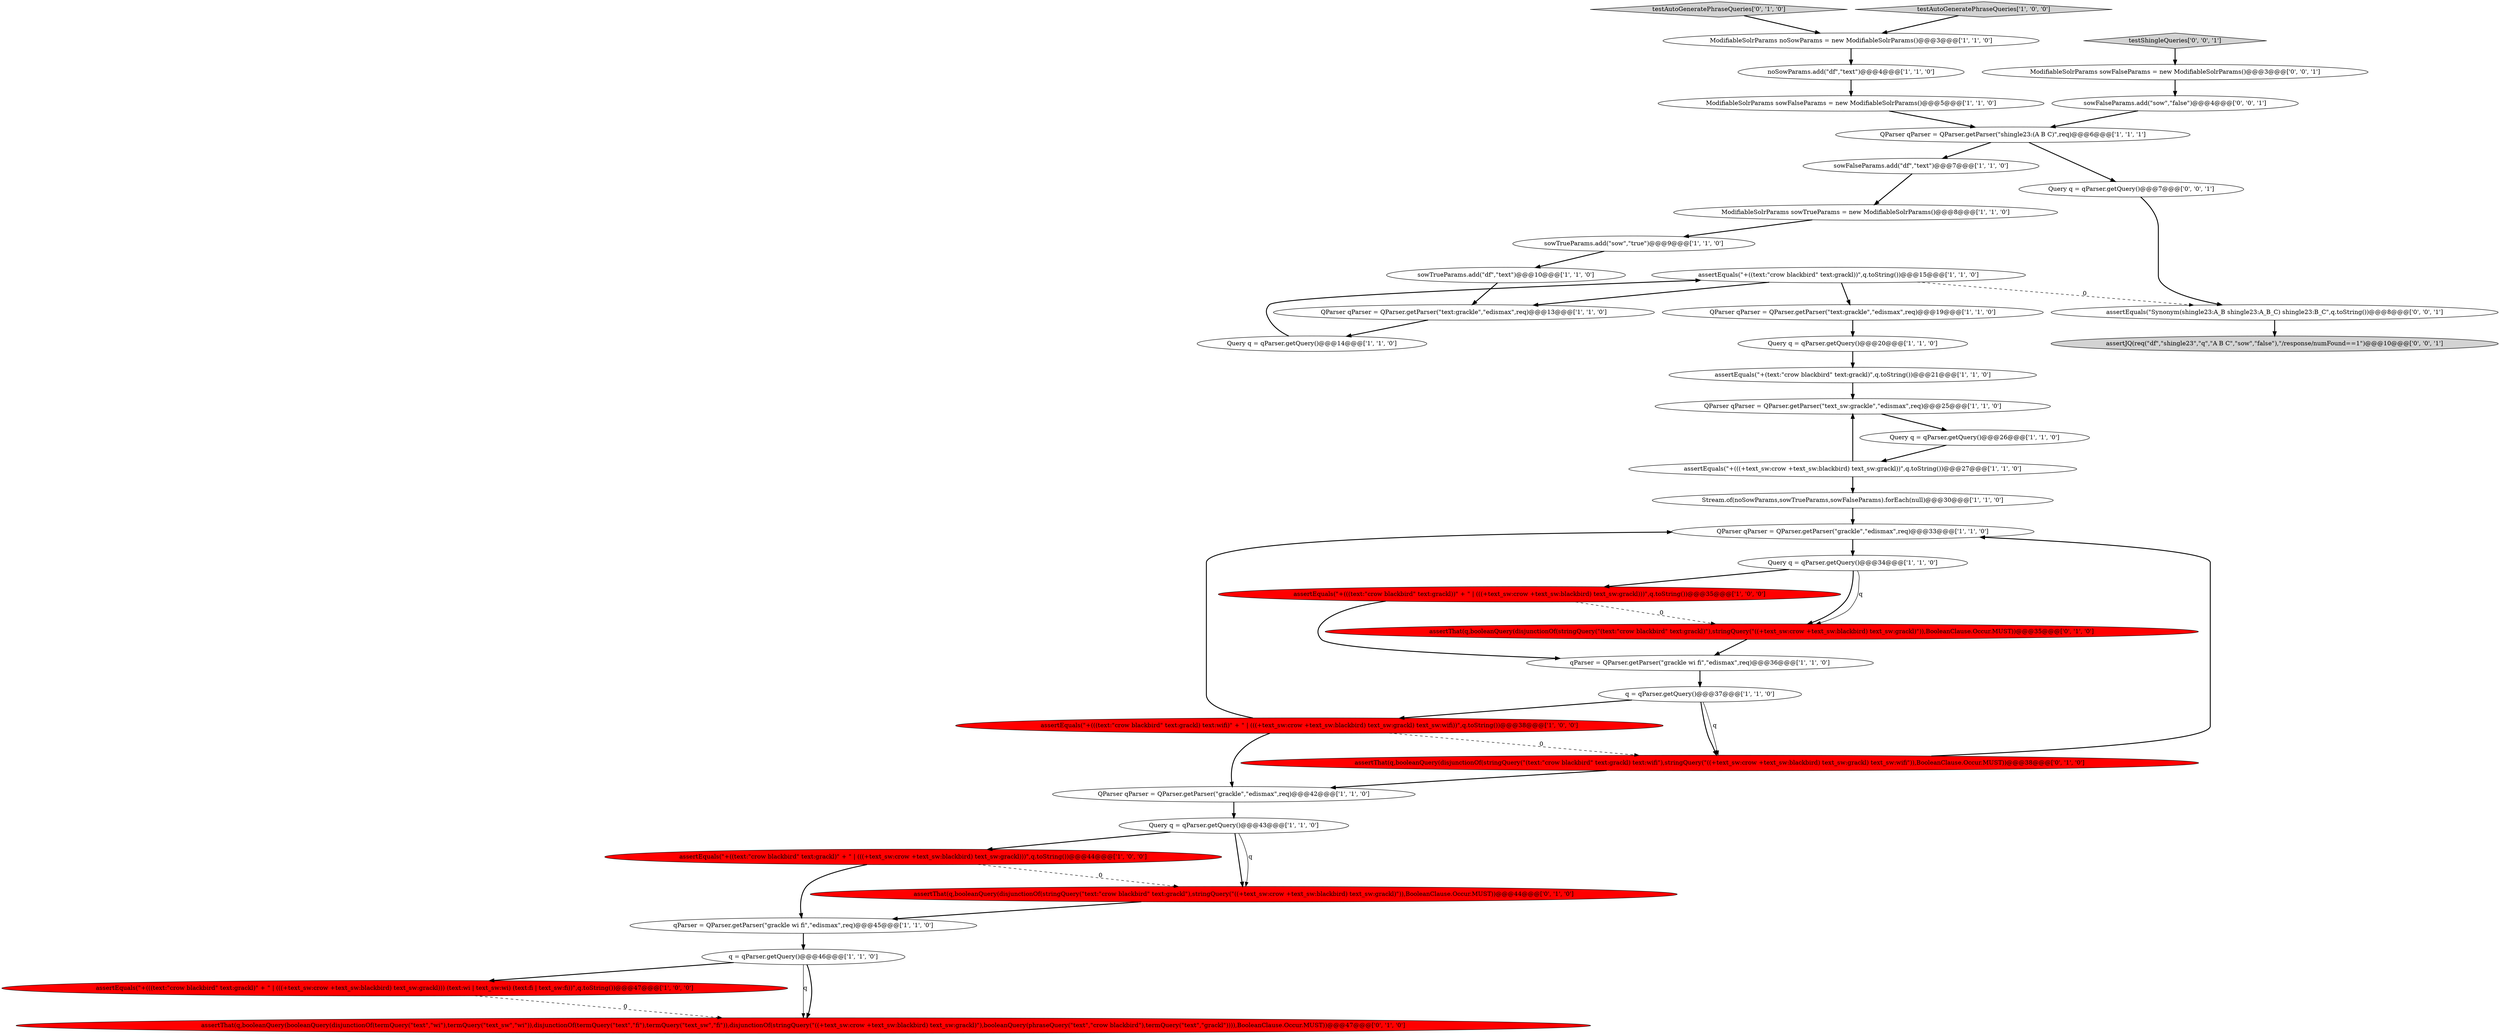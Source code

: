 digraph {
2 [style = filled, label = "assertEquals(\"+(text:\"crow blackbird\" text:grackl)\",q.toString())@@@21@@@['1', '1', '0']", fillcolor = white, shape = ellipse image = "AAA0AAABBB1BBB"];
21 [style = filled, label = "assertEquals(\"+(((text:\"crow blackbird\" text:grackl) text:wifi)\" + \" | (((+text_sw:crow +text_sw:blackbird) text_sw:grackl) text_sw:wifi))\",q.toString())@@@38@@@['1', '0', '0']", fillcolor = red, shape = ellipse image = "AAA1AAABBB1BBB"];
16 [style = filled, label = "assertEquals(\"+(((text:\"crow blackbird\" text:grackl)\" + \" | (((+text_sw:crow +text_sw:blackbird) text_sw:grackl))) (text:wi | text_sw:wi) (text:fi | text_sw:fi))\",q.toString())@@@47@@@['1', '0', '0']", fillcolor = red, shape = ellipse image = "AAA1AAABBB1BBB"];
41 [style = filled, label = "ModifiableSolrParams sowFalseParams = new ModifiableSolrParams()@@@3@@@['0', '0', '1']", fillcolor = white, shape = ellipse image = "AAA0AAABBB3BBB"];
35 [style = filled, label = "assertThat(q,booleanQuery(disjunctionOf(stringQuery(\"(text:\"crow blackbird\" text:grackl) text:wifi\"),stringQuery(\"((+text_sw:crow +text_sw:blackbird) text_sw:grackl) text_sw:wifi\")),BooleanClause.Occur.MUST))@@@38@@@['0', '1', '0']", fillcolor = red, shape = ellipse image = "AAA1AAABBB2BBB"];
17 [style = filled, label = "assertEquals(\"+((text:\"crow blackbird\" text:grackl))\",q.toString())@@@15@@@['1', '1', '0']", fillcolor = white, shape = ellipse image = "AAA0AAABBB1BBB"];
26 [style = filled, label = "QParser qParser = QParser.getParser(\"shingle23:(A B C)\",req)@@@6@@@['1', '1', '1']", fillcolor = white, shape = ellipse image = "AAA0AAABBB1BBB"];
12 [style = filled, label = "ModifiableSolrParams sowTrueParams = new ModifiableSolrParams()@@@8@@@['1', '1', '0']", fillcolor = white, shape = ellipse image = "AAA0AAABBB1BBB"];
25 [style = filled, label = "Query q = qParser.getQuery()@@@14@@@['1', '1', '0']", fillcolor = white, shape = ellipse image = "AAA0AAABBB1BBB"];
3 [style = filled, label = "assertEquals(\"+(((text:\"crow blackbird\" text:grackl))\" + \" | (((+text_sw:crow +text_sw:blackbird) text_sw:grackl)))\",q.toString())@@@35@@@['1', '0', '0']", fillcolor = red, shape = ellipse image = "AAA1AAABBB1BBB"];
30 [style = filled, label = "assertEquals(\"+((text:\"crow blackbird\" text:grackl)\" + \" | (((+text_sw:crow +text_sw:blackbird) text_sw:grackl)))\",q.toString())@@@44@@@['1', '0', '0']", fillcolor = red, shape = ellipse image = "AAA1AAABBB1BBB"];
31 [style = filled, label = "assertThat(q,booleanQuery(disjunctionOf(stringQuery(\"(text:\"crow blackbird\" text:grackl)\"),stringQuery(\"((+text_sw:crow +text_sw:blackbird) text_sw:grackl)\")),BooleanClause.Occur.MUST))@@@35@@@['0', '1', '0']", fillcolor = red, shape = ellipse image = "AAA1AAABBB2BBB"];
28 [style = filled, label = "assertEquals(\"+(((+text_sw:crow +text_sw:blackbird) text_sw:grackl))\",q.toString())@@@27@@@['1', '1', '0']", fillcolor = white, shape = ellipse image = "AAA0AAABBB1BBB"];
4 [style = filled, label = "ModifiableSolrParams noSowParams = new ModifiableSolrParams()@@@3@@@['1', '1', '0']", fillcolor = white, shape = ellipse image = "AAA0AAABBB1BBB"];
11 [style = filled, label = "Query q = qParser.getQuery()@@@26@@@['1', '1', '0']", fillcolor = white, shape = ellipse image = "AAA0AAABBB1BBB"];
37 [style = filled, label = "Query q = qParser.getQuery()@@@7@@@['0', '0', '1']", fillcolor = white, shape = ellipse image = "AAA0AAABBB3BBB"];
5 [style = filled, label = "sowFalseParams.add(\"df\",\"text\")@@@7@@@['1', '1', '0']", fillcolor = white, shape = ellipse image = "AAA0AAABBB1BBB"];
8 [style = filled, label = "QParser qParser = QParser.getParser(\"grackle\",\"edismax\",req)@@@42@@@['1', '1', '0']", fillcolor = white, shape = ellipse image = "AAA0AAABBB1BBB"];
34 [style = filled, label = "testAutoGeneratePhraseQueries['0', '1', '0']", fillcolor = lightgray, shape = diamond image = "AAA0AAABBB2BBB"];
18 [style = filled, label = "testAutoGeneratePhraseQueries['1', '0', '0']", fillcolor = lightgray, shape = diamond image = "AAA0AAABBB1BBB"];
27 [style = filled, label = "QParser qParser = QParser.getParser(\"text_sw:grackle\",\"edismax\",req)@@@25@@@['1', '1', '0']", fillcolor = white, shape = ellipse image = "AAA0AAABBB1BBB"];
1 [style = filled, label = "Query q = qParser.getQuery()@@@20@@@['1', '1', '0']", fillcolor = white, shape = ellipse image = "AAA0AAABBB1BBB"];
38 [style = filled, label = "assertEquals(\"Synonym(shingle23:A_B shingle23:A_B_C) shingle23:B_C\",q.toString())@@@8@@@['0', '0', '1']", fillcolor = white, shape = ellipse image = "AAA0AAABBB3BBB"];
32 [style = filled, label = "assertThat(q,booleanQuery(booleanQuery(disjunctionOf(termQuery(\"text\",\"wi\"),termQuery(\"text_sw\",\"wi\")),disjunctionOf(termQuery(\"text\",\"fi\"),termQuery(\"text_sw\",\"fi\")),disjunctionOf(stringQuery(\"((+text_sw:crow +text_sw:blackbird) text_sw:grackl)\"),booleanQuery(phraseQuery(\"text\",\"crow blackbird\"),termQuery(\"text\",\"grackl\")))),BooleanClause.Occur.MUST))@@@47@@@['0', '1', '0']", fillcolor = red, shape = ellipse image = "AAA1AAABBB2BBB"];
36 [style = filled, label = "testShingleQueries['0', '0', '1']", fillcolor = lightgray, shape = diamond image = "AAA0AAABBB3BBB"];
24 [style = filled, label = "Query q = qParser.getQuery()@@@34@@@['1', '1', '0']", fillcolor = white, shape = ellipse image = "AAA0AAABBB1BBB"];
23 [style = filled, label = "QParser qParser = QParser.getParser(\"text:grackle\",\"edismax\",req)@@@13@@@['1', '1', '0']", fillcolor = white, shape = ellipse image = "AAA0AAABBB1BBB"];
15 [style = filled, label = "sowTrueParams.add(\"sow\",\"true\")@@@9@@@['1', '1', '0']", fillcolor = white, shape = ellipse image = "AAA0AAABBB1BBB"];
22 [style = filled, label = "noSowParams.add(\"df\",\"text\")@@@4@@@['1', '1', '0']", fillcolor = white, shape = ellipse image = "AAA0AAABBB1BBB"];
13 [style = filled, label = "q = qParser.getQuery()@@@37@@@['1', '1', '0']", fillcolor = white, shape = ellipse image = "AAA0AAABBB1BBB"];
29 [style = filled, label = "Stream.of(noSowParams,sowTrueParams,sowFalseParams).forEach(null)@@@30@@@['1', '1', '0']", fillcolor = white, shape = ellipse image = "AAA0AAABBB1BBB"];
40 [style = filled, label = "assertJQ(req(\"df\",\"shingle23\",\"q\",\"A B C\",\"sow\",\"false\"),\"/response/numFound==1\")@@@10@@@['0', '0', '1']", fillcolor = lightgray, shape = ellipse image = "AAA0AAABBB3BBB"];
0 [style = filled, label = "ModifiableSolrParams sowFalseParams = new ModifiableSolrParams()@@@5@@@['1', '1', '0']", fillcolor = white, shape = ellipse image = "AAA0AAABBB1BBB"];
6 [style = filled, label = "qParser = QParser.getParser(\"grackle wi fi\",\"edismax\",req)@@@36@@@['1', '1', '0']", fillcolor = white, shape = ellipse image = "AAA0AAABBB1BBB"];
39 [style = filled, label = "sowFalseParams.add(\"sow\",\"false\")@@@4@@@['0', '0', '1']", fillcolor = white, shape = ellipse image = "AAA0AAABBB3BBB"];
10 [style = filled, label = "qParser = QParser.getParser(\"grackle wi fi\",\"edismax\",req)@@@45@@@['1', '1', '0']", fillcolor = white, shape = ellipse image = "AAA0AAABBB1BBB"];
7 [style = filled, label = "QParser qParser = QParser.getParser(\"grackle\",\"edismax\",req)@@@33@@@['1', '1', '0']", fillcolor = white, shape = ellipse image = "AAA0AAABBB1BBB"];
20 [style = filled, label = "Query q = qParser.getQuery()@@@43@@@['1', '1', '0']", fillcolor = white, shape = ellipse image = "AAA0AAABBB1BBB"];
14 [style = filled, label = "q = qParser.getQuery()@@@46@@@['1', '1', '0']", fillcolor = white, shape = ellipse image = "AAA0AAABBB1BBB"];
19 [style = filled, label = "QParser qParser = QParser.getParser(\"text:grackle\",\"edismax\",req)@@@19@@@['1', '1', '0']", fillcolor = white, shape = ellipse image = "AAA0AAABBB1BBB"];
9 [style = filled, label = "sowTrueParams.add(\"df\",\"text\")@@@10@@@['1', '1', '0']", fillcolor = white, shape = ellipse image = "AAA0AAABBB1BBB"];
33 [style = filled, label = "assertThat(q,booleanQuery(disjunctionOf(stringQuery(\"text:\"crow blackbird\" text:grackl\"),stringQuery(\"((+text_sw:crow +text_sw:blackbird) text_sw:grackl)\")),BooleanClause.Occur.MUST))@@@44@@@['0', '1', '0']", fillcolor = red, shape = ellipse image = "AAA1AAABBB2BBB"];
14->16 [style = bold, label=""];
28->29 [style = bold, label=""];
11->28 [style = bold, label=""];
23->25 [style = bold, label=""];
16->32 [style = dashed, label="0"];
0->26 [style = bold, label=""];
36->41 [style = bold, label=""];
10->14 [style = bold, label=""];
3->31 [style = dashed, label="0"];
26->5 [style = bold, label=""];
12->15 [style = bold, label=""];
21->8 [style = bold, label=""];
13->35 [style = solid, label="q"];
3->6 [style = bold, label=""];
33->10 [style = bold, label=""];
30->33 [style = dashed, label="0"];
17->38 [style = dashed, label="0"];
25->17 [style = bold, label=""];
17->23 [style = bold, label=""];
17->19 [style = bold, label=""];
39->26 [style = bold, label=""];
20->33 [style = bold, label=""];
9->23 [style = bold, label=""];
19->1 [style = bold, label=""];
7->24 [style = bold, label=""];
8->20 [style = bold, label=""];
22->0 [style = bold, label=""];
18->4 [style = bold, label=""];
27->11 [style = bold, label=""];
31->6 [style = bold, label=""];
5->12 [style = bold, label=""];
24->31 [style = bold, label=""];
20->33 [style = solid, label="q"];
15->9 [style = bold, label=""];
37->38 [style = bold, label=""];
6->13 [style = bold, label=""];
14->32 [style = solid, label="q"];
35->8 [style = bold, label=""];
30->10 [style = bold, label=""];
2->27 [style = bold, label=""];
29->7 [style = bold, label=""];
21->7 [style = bold, label=""];
34->4 [style = bold, label=""];
26->37 [style = bold, label=""];
1->2 [style = bold, label=""];
24->31 [style = solid, label="q"];
28->27 [style = bold, label=""];
21->35 [style = dashed, label="0"];
41->39 [style = bold, label=""];
20->30 [style = bold, label=""];
13->21 [style = bold, label=""];
14->32 [style = bold, label=""];
13->35 [style = bold, label=""];
38->40 [style = bold, label=""];
4->22 [style = bold, label=""];
24->3 [style = bold, label=""];
35->7 [style = bold, label=""];
}
